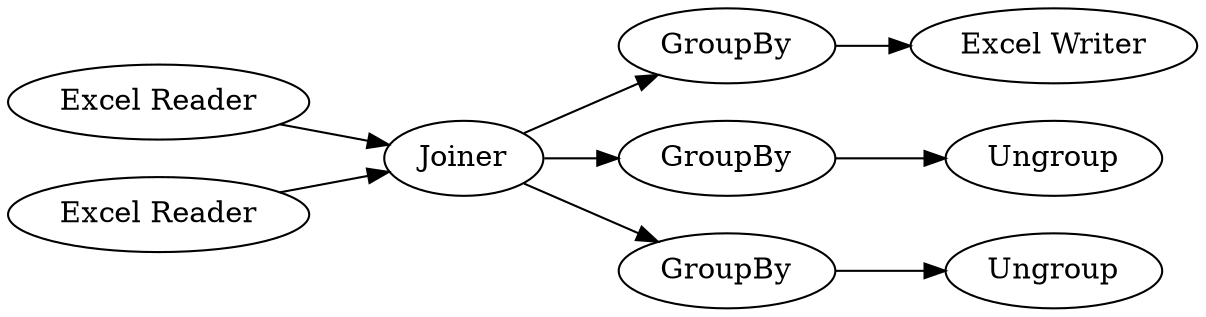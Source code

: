 digraph {
	"3005487834525838181_15" [label="Excel Reader"]
	"3005487834525838181_17" [label=Ungroup]
	"3005487834525838181_16" [label="Excel Reader"]
	"3005487834525838181_18" [label=Ungroup]
	"3005487834525838181_20" [label="Excel Writer"]
	"3005487834525838181_10" [label=Joiner]
	"3005487834525838181_21" [label=GroupBy]
	"3005487834525838181_19" [label=GroupBy]
	"3005487834525838181_14" [label=GroupBy]
	"3005487834525838181_14" -> "3005487834525838181_17"
	"3005487834525838181_10" -> "3005487834525838181_19"
	"3005487834525838181_21" -> "3005487834525838181_20"
	"3005487834525838181_15" -> "3005487834525838181_10"
	"3005487834525838181_10" -> "3005487834525838181_14"
	"3005487834525838181_19" -> "3005487834525838181_18"
	"3005487834525838181_10" -> "3005487834525838181_21"
	"3005487834525838181_16" -> "3005487834525838181_10"
	rankdir=LR
}

